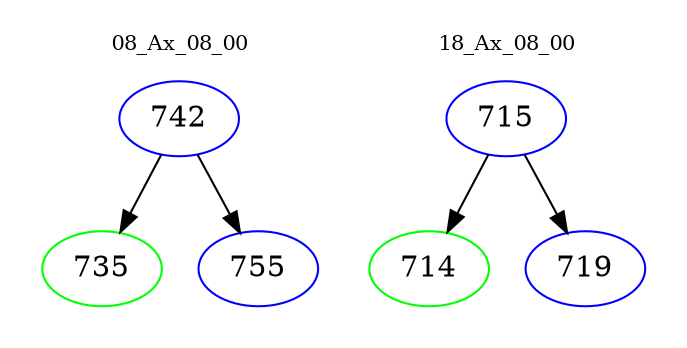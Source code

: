 digraph{
subgraph cluster_0 {
color = white
label = "08_Ax_08_00";
fontsize=10;
T0_742 [label="742", color="blue"]
T0_742 -> T0_735 [color="black"]
T0_735 [label="735", color="green"]
T0_742 -> T0_755 [color="black"]
T0_755 [label="755", color="blue"]
}
subgraph cluster_1 {
color = white
label = "18_Ax_08_00";
fontsize=10;
T1_715 [label="715", color="blue"]
T1_715 -> T1_714 [color="black"]
T1_714 [label="714", color="green"]
T1_715 -> T1_719 [color="black"]
T1_719 [label="719", color="blue"]
}
}
